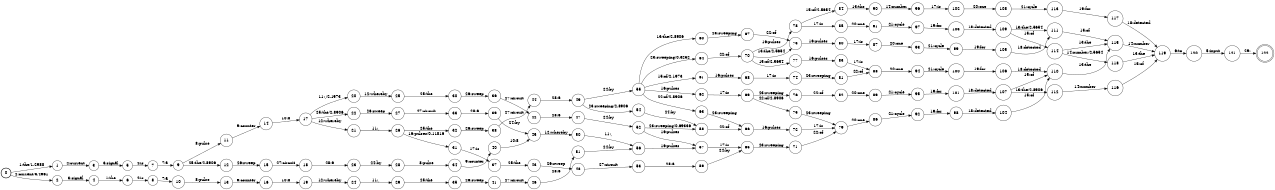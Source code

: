 digraph FST {
rankdir = LR;
size = "8.5,11";
label = "";
center = 1;
orientation = Portrait;
ranksep = "0.4";
nodesep = "0.25";
0 [label = "0", shape = circle, style = bold, fontsize = 14]
	0 -> 1 [label = "1:the/1.2988", fontsize = 14];
	0 -> 2 [label = "2:current/3.4961", fontsize = 14];
1 [label = "1", shape = circle, style = solid, fontsize = 14]
	1 -> 3 [label = "2:current", fontsize = 14];
2 [label = "2", shape = circle, style = solid, fontsize = 14]
	2 -> 4 [label = "3:signal", fontsize = 14];
3 [label = "3", shape = circle, style = solid, fontsize = 14]
	3 -> 5 [label = "3:signal", fontsize = 14];
4 [label = "4", shape = circle, style = solid, fontsize = 14]
	4 -> 6 [label = "1:the", fontsize = 14];
5 [label = "5", shape = circle, style = solid, fontsize = 14]
	5 -> 7 [label = "4:is", fontsize = 14];
6 [label = "6", shape = circle, style = solid, fontsize = 14]
	6 -> 8 [label = "4:is", fontsize = 14];
7 [label = "7", shape = circle, style = solid, fontsize = 14]
	7 -> 9 [label = "7:a", fontsize = 14];
8 [label = "8", shape = circle, style = solid, fontsize = 14]
	8 -> 10 [label = "7:a", fontsize = 14];
9 [label = "9", shape = circle, style = solid, fontsize = 14]
	9 -> 12 [label = "25:the/2.8906", fontsize = 14];
	9 -> 11 [label = "8:pulse", fontsize = 14];
10 [label = "10", shape = circle, style = solid, fontsize = 14]
	10 -> 13 [label = "8:pulse", fontsize = 14];
11 [label = "11", shape = circle, style = solid, fontsize = 14]
	11 -> 14 [label = "9:counter", fontsize = 14];
12 [label = "12", shape = circle, style = solid, fontsize = 14]
	12 -> 15 [label = "26:sweep", fontsize = 14];
13 [label = "13", shape = circle, style = solid, fontsize = 14]
	13 -> 16 [label = "9:counter", fontsize = 14];
14 [label = "14", shape = circle, style = solid, fontsize = 14]
	14 -> 17 [label = "10:8", fontsize = 14];
15 [label = "15", shape = circle, style = solid, fontsize = 14]
	15 -> 18 [label = "27:circuit", fontsize = 14];
16 [label = "16", shape = circle, style = solid, fontsize = 14]
	16 -> 19 [label = "10:8", fontsize = 14];
17 [label = "17", shape = circle, style = solid, fontsize = 14]
	17 -> 22 [label = "25:the/2.8906", fontsize = 14];
	17 -> 20 [label = "11:,/2.1973", fontsize = 14];
	17 -> 21 [label = "12:whereby", fontsize = 14];
18 [label = "18", shape = circle, style = solid, fontsize = 14]
	18 -> 23 [label = "28:6", fontsize = 14];
19 [label = "19", shape = circle, style = solid, fontsize = 14]
	19 -> 24 [label = "12:whereby", fontsize = 14];
20 [label = "20", shape = circle, style = solid, fontsize = 14]
	20 -> 25 [label = "12:whereby", fontsize = 14];
21 [label = "21", shape = circle, style = solid, fontsize = 14]
	21 -> 26 [label = "11:,", fontsize = 14];
22 [label = "22", shape = circle, style = solid, fontsize = 14]
	22 -> 27 [label = "26:sweep", fontsize = 14];
23 [label = "23", shape = circle, style = solid, fontsize = 14]
	23 -> 28 [label = "24:by", fontsize = 14];
24 [label = "24", shape = circle, style = solid, fontsize = 14]
	24 -> 29 [label = "11:,", fontsize = 14];
25 [label = "25", shape = circle, style = solid, fontsize = 14]
	25 -> 30 [label = "25:the", fontsize = 14];
26 [label = "26", shape = circle, style = solid, fontsize = 14]
	26 -> 32 [label = "25:the", fontsize = 14];
	26 -> 31 [label = "16:pulses/0.11816", fontsize = 14];
27 [label = "27", shape = circle, style = solid, fontsize = 14]
	27 -> 33 [label = "27:circuit", fontsize = 14];
28 [label = "28", shape = circle, style = solid, fontsize = 14]
	28 -> 34 [label = "8:pulse", fontsize = 14];
29 [label = "29", shape = circle, style = solid, fontsize = 14]
	29 -> 35 [label = "25:the", fontsize = 14];
30 [label = "30", shape = circle, style = solid, fontsize = 14]
	30 -> 36 [label = "26:sweep", fontsize = 14];
31 [label = "31", shape = circle, style = solid, fontsize = 14]
	31 -> 37 [label = "17:is", fontsize = 14];
32 [label = "32", shape = circle, style = solid, fontsize = 14]
	32 -> 38 [label = "26:sweep", fontsize = 14];
33 [label = "33", shape = circle, style = solid, fontsize = 14]
	33 -> 39 [label = "28:6", fontsize = 14];
34 [label = "34", shape = circle, style = solid, fontsize = 14]
	34 -> 40 [label = "9:counter", fontsize = 14];
35 [label = "35", shape = circle, style = solid, fontsize = 14]
	35 -> 41 [label = "26:sweep", fontsize = 14];
36 [label = "36", shape = circle, style = solid, fontsize = 14]
	36 -> 42 [label = "27:circuit", fontsize = 14];
37 [label = "37", shape = circle, style = solid, fontsize = 14]
	37 -> 43 [label = "25:the", fontsize = 14];
38 [label = "38", shape = circle, style = solid, fontsize = 14]
	38 -> 44 [label = "27:circuit", fontsize = 14];
39 [label = "39", shape = circle, style = solid, fontsize = 14]
	39 -> 45 [label = "24:by", fontsize = 14];
40 [label = "40", shape = circle, style = solid, fontsize = 14]
	40 -> 45 [label = "10:8", fontsize = 14];
41 [label = "41", shape = circle, style = solid, fontsize = 14]
	41 -> 46 [label = "27:circuit", fontsize = 14];
42 [label = "42", shape = circle, style = solid, fontsize = 14]
	42 -> 47 [label = "28:6", fontsize = 14];
43 [label = "43", shape = circle, style = solid, fontsize = 14]
	43 -> 48 [label = "26:sweep", fontsize = 14];
44 [label = "44", shape = circle, style = solid, fontsize = 14]
	44 -> 49 [label = "28:6", fontsize = 14];
45 [label = "45", shape = circle, style = solid, fontsize = 14]
	45 -> 50 [label = "12:whereby", fontsize = 14];
46 [label = "46", shape = circle, style = solid, fontsize = 14]
	46 -> 51 [label = "28:6", fontsize = 14];
47 [label = "47", shape = circle, style = solid, fontsize = 14]
	47 -> 52 [label = "24:by", fontsize = 14];
48 [label = "48", shape = circle, style = solid, fontsize = 14]
	48 -> 53 [label = "27:circuit", fontsize = 14];
49 [label = "49", shape = circle, style = solid, fontsize = 14]
	49 -> 54 [label = "23:sweeping/2.8906", fontsize = 14];
	49 -> 55 [label = "24:by", fontsize = 14];
50 [label = "50", shape = circle, style = solid, fontsize = 14]
	50 -> 56 [label = "11:,", fontsize = 14];
51 [label = "51", shape = circle, style = solid, fontsize = 14]
	51 -> 56 [label = "24:by", fontsize = 14];
52 [label = "52", shape = circle, style = solid, fontsize = 14]
	52 -> 57 [label = "16:pulses", fontsize = 14];
	52 -> 58 [label = "23:sweeping/0.69336", fontsize = 14];
53 [label = "53", shape = circle, style = solid, fontsize = 14]
	53 -> 59 [label = "28:6", fontsize = 14];
54 [label = "54", shape = circle, style = solid, fontsize = 14]
	54 -> 58 [label = "24:by", fontsize = 14];
55 [label = "55", shape = circle, style = solid, fontsize = 14]
	55 -> 60 [label = "13:the/2.8906", fontsize = 14];
	55 -> 62 [label = "16:pulses", fontsize = 14];
	55 -> 61 [label = "15:of/2.1973", fontsize = 14];
	55 -> 63 [label = "22:of/2.8906", fontsize = 14];
	55 -> 64 [label = "23:sweeping/0.3252", fontsize = 14];
56 [label = "56", shape = circle, style = solid, fontsize = 14]
	56 -> 57 [label = "16:pulses", fontsize = 14];
57 [label = "57", shape = circle, style = solid, fontsize = 14]
	57 -> 65 [label = "17:is", fontsize = 14];
58 [label = "58", shape = circle, style = solid, fontsize = 14]
	58 -> 66 [label = "22:of", fontsize = 14];
59 [label = "59", shape = circle, style = solid, fontsize = 14]
	59 -> 65 [label = "24:by", fontsize = 14];
60 [label = "60", shape = circle, style = solid, fontsize = 14]
	60 -> 67 [label = "23:sweeping", fontsize = 14];
61 [label = "61", shape = circle, style = solid, fontsize = 14]
	61 -> 68 [label = "16:pulses", fontsize = 14];
62 [label = "62", shape = circle, style = solid, fontsize = 14]
	62 -> 69 [label = "17:is", fontsize = 14];
63 [label = "63", shape = circle, style = solid, fontsize = 14]
	63 -> 66 [label = "23:sweeping", fontsize = 14];
64 [label = "64", shape = circle, style = solid, fontsize = 14]
	64 -> 70 [label = "22:of", fontsize = 14];
65 [label = "65", shape = circle, style = solid, fontsize = 14]
	65 -> 71 [label = "23:sweeping", fontsize = 14];
66 [label = "66", shape = circle, style = solid, fontsize = 14]
	66 -> 72 [label = "16:pulses", fontsize = 14];
67 [label = "67", shape = circle, style = solid, fontsize = 14]
	67 -> 73 [label = "22:of", fontsize = 14];
68 [label = "68", shape = circle, style = solid, fontsize = 14]
	68 -> 74 [label = "17:is", fontsize = 14];
69 [label = "69", shape = circle, style = solid, fontsize = 14]
	69 -> 75 [label = "22:of/2.8906", fontsize = 14];
	69 -> 76 [label = "23:sweeping", fontsize = 14];
70 [label = "70", shape = circle, style = solid, fontsize = 14]
	70 -> 73 [label = "13:the/2.5654", fontsize = 14];
	70 -> 78 [label = "16:pulses", fontsize = 14];
	70 -> 77 [label = "15:of/2.5654", fontsize = 14];
71 [label = "71", shape = circle, style = solid, fontsize = 14]
	71 -> 79 [label = "22:of", fontsize = 14];
72 [label = "72", shape = circle, style = solid, fontsize = 14]
	72 -> 79 [label = "17:is", fontsize = 14];
73 [label = "73", shape = circle, style = solid, fontsize = 14]
	73 -> 80 [label = "16:pulses", fontsize = 14];
74 [label = "74", shape = circle, style = solid, fontsize = 14]
	74 -> 81 [label = "23:sweeping", fontsize = 14];
75 [label = "75", shape = circle, style = solid, fontsize = 14]
	75 -> 79 [label = "23:sweeping", fontsize = 14];
76 [label = "76", shape = circle, style = solid, fontsize = 14]
	76 -> 82 [label = "22:of", fontsize = 14];
77 [label = "77", shape = circle, style = solid, fontsize = 14]
	77 -> 83 [label = "16:pulses", fontsize = 14];
78 [label = "78", shape = circle, style = solid, fontsize = 14]
	78 -> 85 [label = "17:is", fontsize = 14];
	78 -> 84 [label = "15:of/2.5654", fontsize = 14];
79 [label = "79", shape = circle, style = solid, fontsize = 14]
	79 -> 86 [label = "20:one", fontsize = 14];
80 [label = "80", shape = circle, style = solid, fontsize = 14]
	80 -> 87 [label = "17:is", fontsize = 14];
81 [label = "81", shape = circle, style = solid, fontsize = 14]
	81 -> 88 [label = "22:of", fontsize = 14];
82 [label = "82", shape = circle, style = solid, fontsize = 14]
	82 -> 89 [label = "20:one", fontsize = 14];
83 [label = "83", shape = circle, style = solid, fontsize = 14]
	83 -> 88 [label = "17:is", fontsize = 14];
84 [label = "84", shape = circle, style = solid, fontsize = 14]
	84 -> 90 [label = "13:the", fontsize = 14];
85 [label = "85", shape = circle, style = solid, fontsize = 14]
	85 -> 91 [label = "20:one", fontsize = 14];
86 [label = "86", shape = circle, style = solid, fontsize = 14]
	86 -> 92 [label = "21:cycle", fontsize = 14];
87 [label = "87", shape = circle, style = solid, fontsize = 14]
	87 -> 93 [label = "20:one", fontsize = 14];
88 [label = "88", shape = circle, style = solid, fontsize = 14]
	88 -> 94 [label = "20:one", fontsize = 14];
89 [label = "89", shape = circle, style = solid, fontsize = 14]
	89 -> 95 [label = "21:cycle", fontsize = 14];
90 [label = "90", shape = circle, style = solid, fontsize = 14]
	90 -> 96 [label = "14:number", fontsize = 14];
91 [label = "91", shape = circle, style = solid, fontsize = 14]
	91 -> 97 [label = "21:cycle", fontsize = 14];
92 [label = "92", shape = circle, style = solid, fontsize = 14]
	92 -> 98 [label = "19:for", fontsize = 14];
93 [label = "93", shape = circle, style = solid, fontsize = 14]
	93 -> 99 [label = "21:cycle", fontsize = 14];
94 [label = "94", shape = circle, style = solid, fontsize = 14]
	94 -> 100 [label = "21:cycle", fontsize = 14];
95 [label = "95", shape = circle, style = solid, fontsize = 14]
	95 -> 101 [label = "19:for", fontsize = 14];
96 [label = "96", shape = circle, style = solid, fontsize = 14]
	96 -> 102 [label = "17:is", fontsize = 14];
97 [label = "97", shape = circle, style = solid, fontsize = 14]
	97 -> 103 [label = "19:for", fontsize = 14];
98 [label = "98", shape = circle, style = solid, fontsize = 14]
	98 -> 104 [label = "18:detected", fontsize = 14];
99 [label = "99", shape = circle, style = solid, fontsize = 14]
	99 -> 105 [label = "19:for", fontsize = 14];
100 [label = "100", shape = circle, style = solid, fontsize = 14]
	100 -> 106 [label = "19:for", fontsize = 14];
101 [label = "101", shape = circle, style = solid, fontsize = 14]
	101 -> 107 [label = "18:detected", fontsize = 14];
102 [label = "102", shape = circle, style = solid, fontsize = 14]
	102 -> 108 [label = "20:one", fontsize = 14];
103 [label = "103", shape = circle, style = solid, fontsize = 14]
	103 -> 109 [label = "18:detected", fontsize = 14];
104 [label = "104", shape = circle, style = solid, fontsize = 14]
	104 -> 110 [label = "15:of", fontsize = 14];
105 [label = "105", shape = circle, style = solid, fontsize = 14]
	105 -> 111 [label = "18:detected", fontsize = 14];
106 [label = "106", shape = circle, style = solid, fontsize = 14]
	106 -> 110 [label = "18:detected", fontsize = 14];
107 [label = "107", shape = circle, style = solid, fontsize = 14]
	107 -> 112 [label = "13:the/2.8906", fontsize = 14];
	107 -> 110 [label = "15:of", fontsize = 14];
108 [label = "108", shape = circle, style = solid, fontsize = 14]
	108 -> 113 [label = "21:cycle", fontsize = 14];
109 [label = "109", shape = circle, style = solid, fontsize = 14]
	109 -> 111 [label = "13:the/2.5654", fontsize = 14];
	109 -> 114 [label = "15:of", fontsize = 14];
110 [label = "110", shape = circle, style = solid, fontsize = 14]
	110 -> 115 [label = "13:the", fontsize = 14];
111 [label = "111", shape = circle, style = solid, fontsize = 14]
	111 -> 115 [label = "15:of", fontsize = 14];
112 [label = "112", shape = circle, style = solid, fontsize = 14]
	112 -> 116 [label = "14:number", fontsize = 14];
113 [label = "113", shape = circle, style = solid, fontsize = 14]
	113 -> 117 [label = "19:for", fontsize = 14];
114 [label = "114", shape = circle, style = solid, fontsize = 14]
	114 -> 115 [label = "13:the", fontsize = 14];
	114 -> 118 [label = "14:number/2.5654", fontsize = 14];
115 [label = "115", shape = circle, style = solid, fontsize = 14]
	115 -> 119 [label = "14:number", fontsize = 14];
116 [label = "116", shape = circle, style = solid, fontsize = 14]
	116 -> 119 [label = "15:of", fontsize = 14];
117 [label = "117", shape = circle, style = solid, fontsize = 14]
	117 -> 119 [label = "18:detected", fontsize = 14];
118 [label = "118", shape = circle, style = solid, fontsize = 14]
	118 -> 119 [label = "13:the", fontsize = 14];
119 [label = "119", shape = circle, style = solid, fontsize = 14]
	119 -> 120 [label = "6:to", fontsize = 14];
120 [label = "120", shape = circle, style = solid, fontsize = 14]
	120 -> 121 [label = "5:input", fontsize = 14];
121 [label = "121", shape = circle, style = solid, fontsize = 14]
	121 -> 122 [label = "29:.", fontsize = 14];
122 [label = "122", shape = doublecircle, style = solid, fontsize = 14]
}
